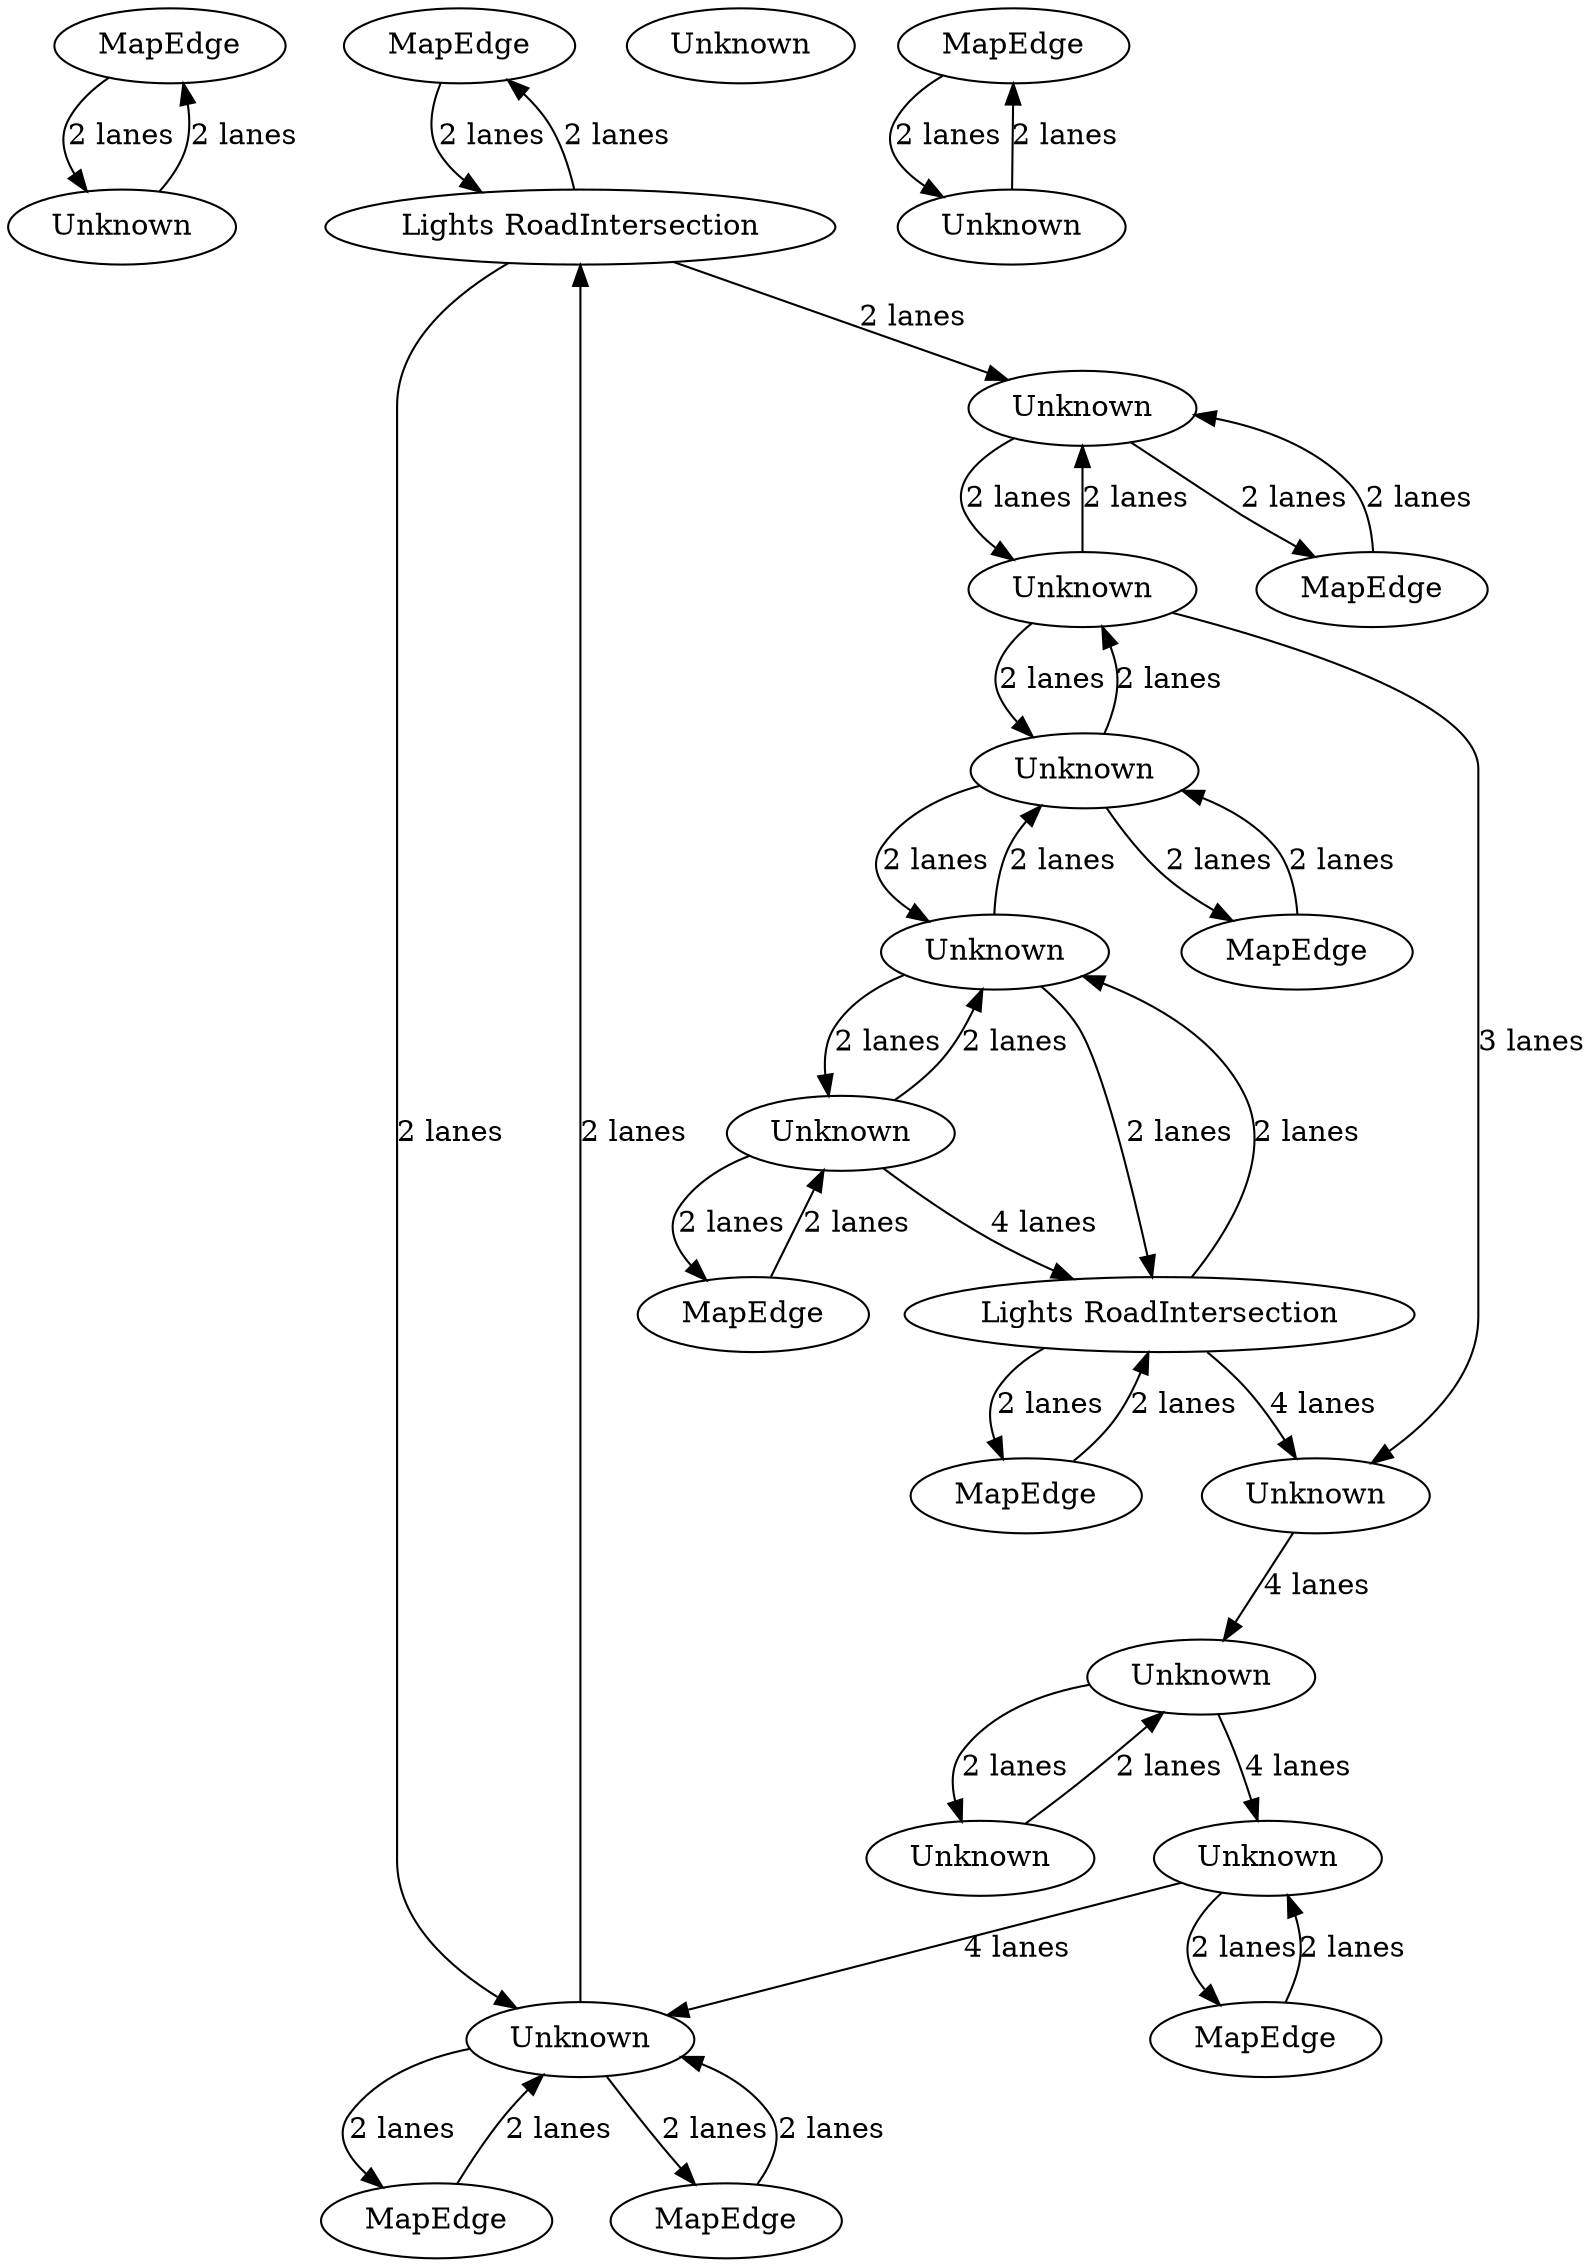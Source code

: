 digraph {
    0 [ label = "MapEdge" ]
    1 [ label = "MapEdge" ]
    2 [ label = "Unknown" ]
    3 [ label = "MapEdge" ]
    4 [ label = "Unknown" ]
    5 [ label = "Unknown" ]
    6 [ label = "Unknown" ]
    7 [ label = "MapEdge" ]
    8 [ label = "Unknown" ]
    9 [ label = "MapEdge" ]
    10 [ label = "Unknown" ]
    11 [ label = "Unknown" ]
    12 [ label = "MapEdge" ]
    13 [ label = "Unknown" ]
    14 [ label = "MapEdge" ]
    15 [ label = "Unknown" ]
    16 [ label = "Unknown" ]
    17 [ label = "MapEdge" ]
    18 [ label = "MapEdge" ]
    19 [ label = "Unknown" ]
    20 [ label = "Unknown" ]
    21 [ label = "Lights RoadIntersection" ]
    22 [ label = "Unknown" ]
    23 [ label = "MapEdge" ]
    24 [ label = "Lights RoadIntersection" ]
    1 -> 24 [ label = "2 lanes" ]
    24 -> 1 [ label = "2 lanes" ]
    24 -> 2 [ label = "2 lanes" ]
    2 -> 24 [ label = "2 lanes" ]
    2 -> 17 [ label = "2 lanes" ]
    17 -> 2 [ label = "2 lanes" ]
    10 -> 20 [ label = "2 lanes" ]
    20 -> 10 [ label = "2 lanes" ]
    20 -> 23 [ label = "2 lanes" ]
    23 -> 20 [ label = "2 lanes" ]
    5 -> 8 [ label = "2 lanes" ]
    8 -> 5 [ label = "2 lanes" ]
    8 -> 16 [ label = "2 lanes" ]
    16 -> 8 [ label = "2 lanes" ]
    16 -> 9 [ label = "2 lanes" ]
    9 -> 16 [ label = "2 lanes" ]
    7 -> 21 [ label = "2 lanes" ]
    21 -> 7 [ label = "2 lanes" ]
    10 -> 5 [ label = "2 lanes" ]
    5 -> 10 [ label = "2 lanes" ]
    21 -> 10 [ label = "2 lanes" ]
    10 -> 21 [ label = "2 lanes" ]
    11 -> 0 [ label = "2 lanes" ]
    0 -> 11 [ label = "2 lanes" ]
    6 -> 14 [ label = "2 lanes" ]
    14 -> 6 [ label = "2 lanes" ]
    13 -> 15 [ label = "2 lanes" ]
    15 -> 13 [ label = "2 lanes" ]
    8 -> 22 [ label = "3 lanes" ]
    5 -> 12 [ label = "2 lanes" ]
    12 -> 5 [ label = "2 lanes" ]
    19 -> 18 [ label = "2 lanes" ]
    18 -> 19 [ label = "2 lanes" ]
    20 -> 21 [ label = "4 lanes" ]
    21 -> 22 [ label = "4 lanes" ]
    6 -> 2 [ label = "4 lanes" ]
    15 -> 6 [ label = "4 lanes" ]
    22 -> 15 [ label = "4 lanes" ]
    24 -> 16 [ label = "2 lanes" ]
    2 -> 3 [ label = "2 lanes" ]
    3 -> 2 [ label = "2 lanes" ]
}
